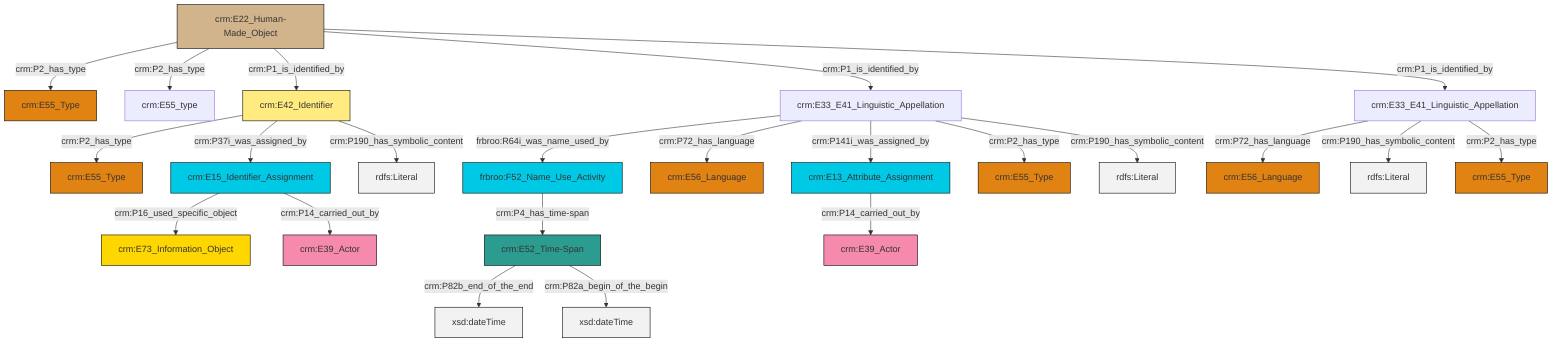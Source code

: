 graph TD
classDef Literal fill:#f2f2f2,stroke:#000000;
classDef CRM_Entity fill:#FFFFFF,stroke:#000000;
classDef Temporal_Entity fill:#00C9E6, stroke:#000000;
classDef Type fill:#E18312, stroke:#000000;
classDef Time-Span fill:#2C9C91, stroke:#000000;
classDef Appellation fill:#FFEB7F, stroke:#000000;
classDef Place fill:#008836, stroke:#000000;
classDef Persistent_Item fill:#B266B2, stroke:#000000;
classDef Conceptual_Object fill:#FFD700, stroke:#000000;
classDef Physical_Thing fill:#D2B48C, stroke:#000000;
classDef Actor fill:#f58aad, stroke:#000000;
classDef PC_Classes fill:#4ce600, stroke:#000000;
classDef Multi fill:#cccccc,stroke:#000000;

6["crm:E22_Human-Made_Object"]:::Physical_Thing -->|crm:P2_has_type| 7["crm:E55_Type"]:::Type
12["crm:E33_E41_Linguistic_Appellation"]:::Default -->|crm:P72_has_language| 8["crm:E56_Language"]:::Type
6["crm:E22_Human-Made_Object"]:::Physical_Thing -->|crm:P2_has_type| 2["crm:E55_type"]:::Default
22["crm:E33_E41_Linguistic_Appellation"]:::Default -->|frbroo:R64i_was_name_used_by| 10["frbroo:F52_Name_Use_Activity"]:::Temporal_Entity
20["crm:E15_Identifier_Assignment"]:::Temporal_Entity -->|crm:P16_used_specific_object| 4["crm:E73_Information_Object"]:::Conceptual_Object
12["crm:E33_E41_Linguistic_Appellation"]:::Default -->|crm:P190_has_symbolic_content| 27[rdfs:Literal]:::Literal
6["crm:E22_Human-Made_Object"]:::Physical_Thing -->|crm:P1_is_identified_by| 28["crm:E42_Identifier"]:::Appellation
10["frbroo:F52_Name_Use_Activity"]:::Temporal_Entity -->|crm:P4_has_time-span| 16["crm:E52_Time-Span"]:::Time-Span
22["crm:E33_E41_Linguistic_Appellation"]:::Default -->|crm:P72_has_language| 14["crm:E56_Language"]:::Type
6["crm:E22_Human-Made_Object"]:::Physical_Thing -->|crm:P1_is_identified_by| 22["crm:E33_E41_Linguistic_Appellation"]:::Default
22["crm:E33_E41_Linguistic_Appellation"]:::Default -->|crm:P141i_was_assigned_by| 0["crm:E13_Attribute_Assignment"]:::Temporal_Entity
20["crm:E15_Identifier_Assignment"]:::Temporal_Entity -->|crm:P14_carried_out_by| 32["crm:E39_Actor"]:::Actor
0["crm:E13_Attribute_Assignment"]:::Temporal_Entity -->|crm:P14_carried_out_by| 29["crm:E39_Actor"]:::Actor
16["crm:E52_Time-Span"]:::Time-Span -->|crm:P82b_end_of_the_end| 34[xsd:dateTime]:::Literal
28["crm:E42_Identifier"]:::Appellation -->|crm:P2_has_type| 23["crm:E55_Type"]:::Type
12["crm:E33_E41_Linguistic_Appellation"]:::Default -->|crm:P2_has_type| 18["crm:E55_Type"]:::Type
28["crm:E42_Identifier"]:::Appellation -->|crm:P37i_was_assigned_by| 20["crm:E15_Identifier_Assignment"]:::Temporal_Entity
6["crm:E22_Human-Made_Object"]:::Physical_Thing -->|crm:P1_is_identified_by| 12["crm:E33_E41_Linguistic_Appellation"]:::Default
28["crm:E42_Identifier"]:::Appellation -->|crm:P190_has_symbolic_content| 37[rdfs:Literal]:::Literal
22["crm:E33_E41_Linguistic_Appellation"]:::Default -->|crm:P2_has_type| 38["crm:E55_Type"]:::Type
16["crm:E52_Time-Span"]:::Time-Span -->|crm:P82a_begin_of_the_begin| 40[xsd:dateTime]:::Literal
22["crm:E33_E41_Linguistic_Appellation"]:::Default -->|crm:P190_has_symbolic_content| 41[rdfs:Literal]:::Literal